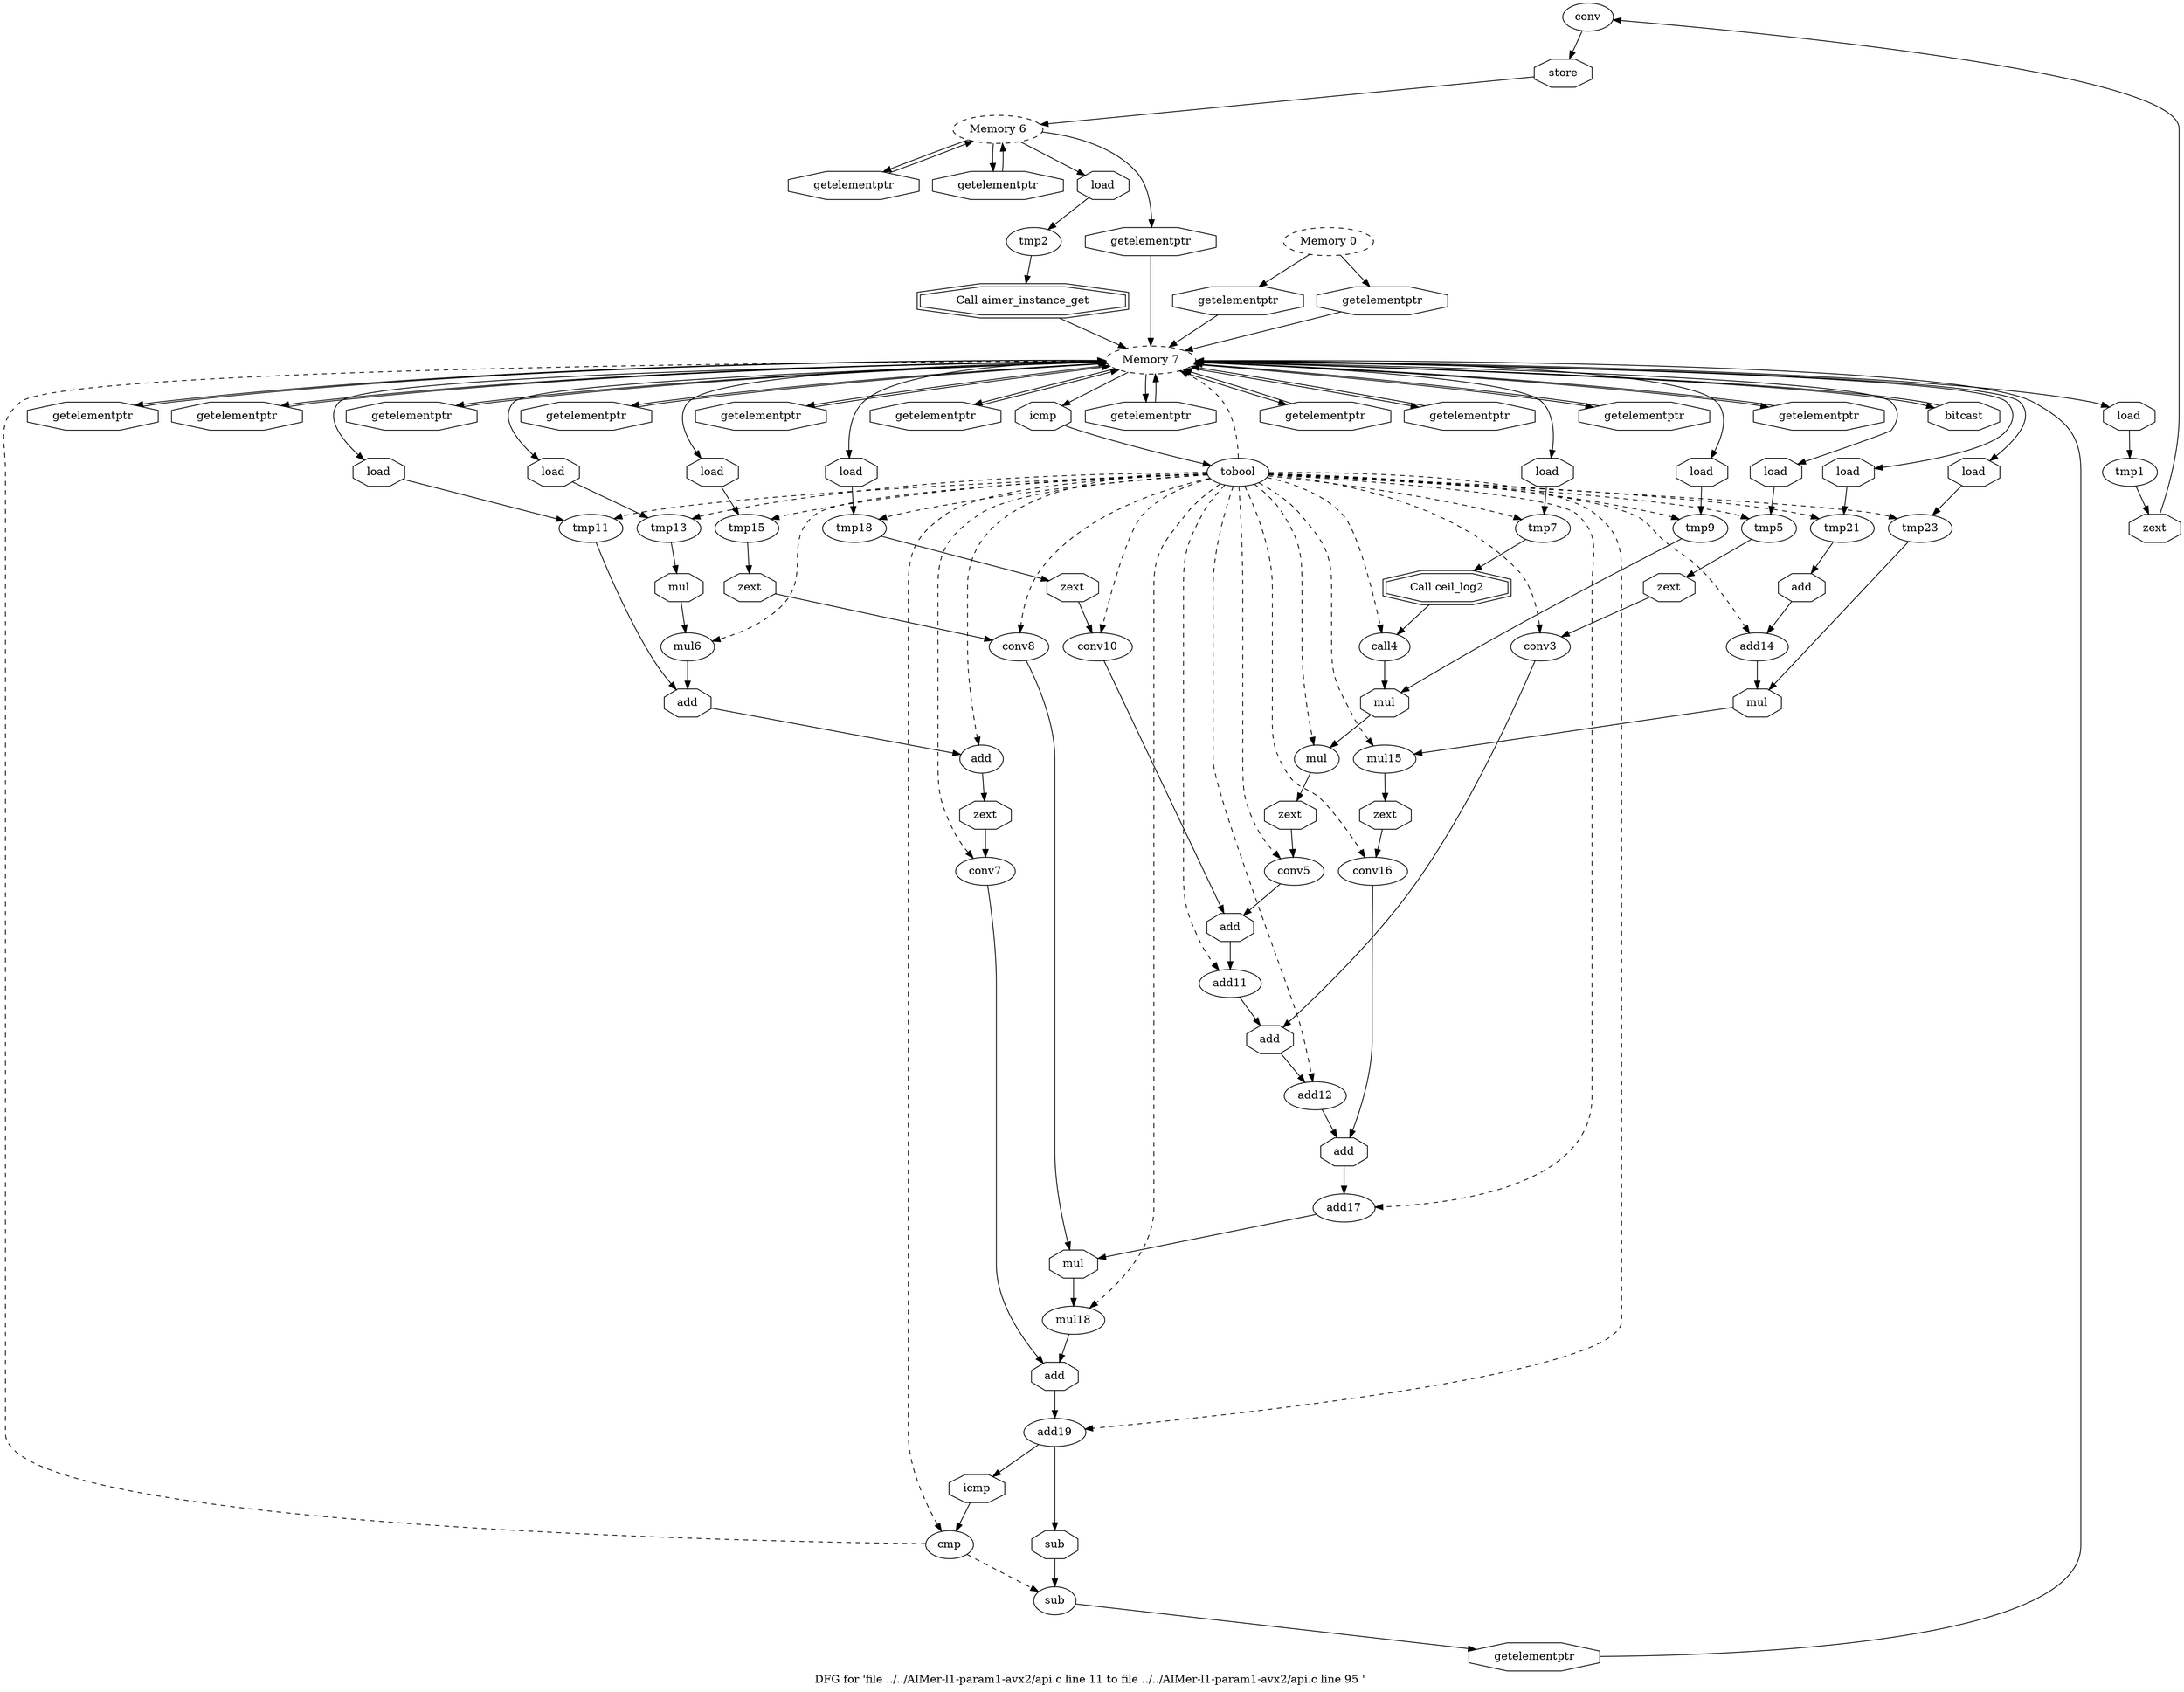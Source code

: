 digraph "DFG for 'file ../../AIMer-l1-param1-avx2/api.c line 11 to file ../../AIMer-l1-param1-avx2/api.c line 95 '  "{
label="DFG for 'file ../../AIMer-l1-param1-avx2/api.c line 11 to file ../../AIMer-l1-param1-avx2/api.c line 95 ' ";
node_578[shape=ellipse,style=solid,label="conv"]
node_581[shape=octagon,style=solid,label="store"]
"node_578"->"node_581"
node_577[shape=octagon,style=solid,label="load"]
node_576[shape=ellipse,style=solid,label="tmp1"]
"node_577"->"node_576"
node_579[shape=octagon,style=solid,label="zext"]
"node_576"->"node_579"
node_575[shape=octagon,style=solid,label="getelementptr"]
node_574[shape=ellipse,style=dashed,label="Memory 7"]
"node_575"->"node_574"
"node_574"->"node_577"
node_587[shape=octagon,style=solid,label="icmp"]
"node_574"->"node_587"
node_588[shape=octagon,style=solid,label="getelementptr"]
"node_574"->"node_588"
node_589[shape=octagon,style=solid,label="getelementptr"]
"node_574"->"node_589"
node_591[shape=octagon,style=solid,label="load"]
"node_574"->"node_591"
node_599[shape=octagon,style=solid,label="getelementptr"]
"node_574"->"node_599"
node_601[shape=octagon,style=solid,label="load"]
"node_574"->"node_601"
node_618[shape=octagon,style=solid,label="getelementptr"]
"node_574"->"node_618"
node_620[shape=octagon,style=solid,label="load"]
"node_574"->"node_620"
node_623[shape=octagon,style=solid,label="getelementptr"]
"node_574"->"node_623"
node_625[shape=octagon,style=solid,label="load"]
"node_574"->"node_625"
node_606[shape=octagon,style=solid,label="getelementptr"]
"node_574"->"node_606"
node_608[shape=octagon,style=solid,label="load"]
"node_574"->"node_608"
node_609[shape=octagon,style=solid,label="getelementptr"]
"node_574"->"node_609"
node_611[shape=octagon,style=solid,label="load"]
"node_574"->"node_611"
node_632[shape=octagon,style=solid,label="getelementptr"]
"node_574"->"node_632"
node_633[shape=octagon,style=solid,label="getelementptr"]
"node_574"->"node_633"
node_635[shape=octagon,style=solid,label="load"]
"node_574"->"node_635"
node_594[shape=octagon,style=solid,label="getelementptr"]
"node_574"->"node_594"
node_596[shape=octagon,style=solid,label="load"]
"node_574"->"node_596"
node_638[shape=octagon,style=solid,label="getelementptr"]
"node_574"->"node_638"
node_640[shape=octagon,style=solid,label="load"]
"node_574"->"node_640"
node_657[shape=octagon,style=solid,label="bitcast"]
"node_574"->"node_657"
node_573[shape=ellipse,style=dashed,label="Memory 6"]
node_584[shape=octagon,style=solid,label="load"]
"node_573"->"node_584"
node_580[shape=octagon,style=solid,label="getelementptr"]
"node_573"->"node_580"
node_582[shape=octagon,style=solid,label="getelementptr"]
"node_573"->"node_582"
node_656[shape=octagon,style=solid,label="getelementptr"]
"node_573"->"node_656"
node_572[shape=ellipse,style=dashed,label="Memory 0"]
"node_572"->"node_575"
node_658[shape=octagon,style=solid,label="getelementptr"]
"node_572"->"node_658"
node_583[shape=ellipse,style=solid,label="tmp2"]
"node_584"->"node_583"
node_585[shape=doubleoctagon,style=solid,label="Call aimer_instance_get"]
"node_585"->"node_574"
node_586[shape=ellipse,style=solid,label="tobool"]
"node_586"->"node_574" [style=dashed]
node_590[shape=ellipse,style=solid,label="tmp5"]
"node_586"->"node_590" [style=dashed]
node_600[shape=ellipse,style=solid,label="tmp9"]
"node_586"->"node_600" [style=dashed]
node_602[shape=ellipse,style=solid,label="mul"]
"node_586"->"node_602" [style=dashed]
node_604[shape=ellipse,style=solid,label="conv5"]
"node_586"->"node_604" [style=dashed]
node_619[shape=ellipse,style=solid,label="tmp15"]
"node_586"->"node_619" [style=dashed]
node_621[shape=ellipse,style=solid,label="conv8"]
"node_586"->"node_621" [style=dashed]
node_624[shape=ellipse,style=solid,label="tmp18"]
"node_586"->"node_624" [style=dashed]
node_626[shape=ellipse,style=solid,label="conv10"]
"node_586"->"node_626" [style=dashed]
node_592[shape=ellipse,style=solid,label="conv3"]
"node_586"->"node_592" [style=dashed]
node_607[shape=ellipse,style=solid,label="tmp11"]
"node_586"->"node_607" [style=dashed]
node_610[shape=ellipse,style=solid,label="tmp13"]
"node_586"->"node_610" [style=dashed]
node_612[shape=ellipse,style=solid,label="mul6"]
"node_586"->"node_612" [style=dashed]
node_614[shape=ellipse,style=solid,label="add"]
"node_586"->"node_614" [style=dashed]
node_616[shape=ellipse,style=solid,label="conv7"]
"node_586"->"node_616" [style=dashed]
node_628[shape=ellipse,style=solid,label="add11"]
"node_586"->"node_628" [style=dashed]
node_630[shape=ellipse,style=solid,label="add12"]
"node_586"->"node_630" [style=dashed]
node_634[shape=ellipse,style=solid,label="tmp21"]
"node_586"->"node_634" [style=dashed]
node_636[shape=ellipse,style=solid,label="add14"]
"node_586"->"node_636" [style=dashed]
node_595[shape=ellipse,style=solid,label="tmp7"]
"node_586"->"node_595" [style=dashed]
node_597[shape=ellipse,style=solid,label="call4"]
"node_586"->"node_597" [style=dashed]
node_639[shape=ellipse,style=solid,label="tmp23"]
"node_586"->"node_639" [style=dashed]
node_641[shape=ellipse,style=solid,label="mul15"]
"node_586"->"node_641" [style=dashed]
node_643[shape=ellipse,style=solid,label="conv16"]
"node_586"->"node_643" [style=dashed]
node_645[shape=ellipse,style=solid,label="add17"]
"node_586"->"node_645" [style=dashed]
node_647[shape=ellipse,style=solid,label="mul18"]
"node_586"->"node_647" [style=dashed]
node_649[shape=ellipse,style=solid,label="add19"]
"node_586"->"node_649" [style=dashed]
node_651[shape=ellipse,style=solid,label="cmp"]
"node_586"->"node_651" [style=dashed]
"node_587"->"node_586"
"node_588"->"node_574"
"node_589"->"node_574"
node_593[shape=octagon,style=solid,label="zext"]
"node_590"->"node_593"
"node_591"->"node_590"
node_598[shape=doubleoctagon,style=solid,label="Call ceil_log2"]
"node_598"->"node_597"
"node_599"->"node_574"
node_603[shape=octagon,style=solid,label="mul"]
"node_600"->"node_603"
"node_601"->"node_600"
node_605[shape=octagon,style=solid,label="zext"]
"node_602"->"node_605"
"node_603"->"node_602"
node_629[shape=octagon,style=solid,label="add"]
"node_604"->"node_629"
node_617[shape=octagon,style=solid,label="zext"]
"node_617"->"node_616"
"node_618"->"node_574"
node_622[shape=octagon,style=solid,label="zext"]
"node_619"->"node_622"
"node_620"->"node_619"
node_648[shape=octagon,style=solid,label="mul"]
"node_621"->"node_648"
"node_622"->"node_621"
"node_623"->"node_574"
node_627[shape=octagon,style=solid,label="zext"]
"node_624"->"node_627"
"node_625"->"node_624"
"node_626"->"node_629"
node_631[shape=octagon,style=solid,label="add"]
"node_592"->"node_631"
"node_593"->"node_592"
"node_605"->"node_604"
"node_606"->"node_574"
node_615[shape=octagon,style=solid,label="add"]
"node_607"->"node_615"
"node_608"->"node_607"
"node_609"->"node_574"
node_613[shape=octagon,style=solid,label="mul"]
"node_610"->"node_613"
"node_611"->"node_610"
"node_612"->"node_615"
"node_613"->"node_612"
"node_614"->"node_617"
"node_615"->"node_614"
node_650[shape=octagon,style=solid,label="add"]
"node_616"->"node_650"
"node_627"->"node_626"
"node_628"->"node_631"
"node_629"->"node_628"
node_646[shape=octagon,style=solid,label="add"]
"node_630"->"node_646"
"node_631"->"node_630"
"node_632"->"node_574"
"node_633"->"node_574"
node_637[shape=octagon,style=solid,label="add"]
"node_634"->"node_637"
"node_635"->"node_634"
node_642[shape=octagon,style=solid,label="mul"]
"node_636"->"node_642"
"node_594"->"node_574"
"node_595"->"node_598"
"node_596"->"node_595"
"node_597"->"node_603"
"node_579"->"node_578"
"node_580"->"node_573"
"node_581"->"node_573"
"node_582"->"node_573"
"node_583"->"node_585"
"node_637"->"node_636"
"node_638"->"node_574"
"node_639"->"node_642"
"node_640"->"node_639"
node_644[shape=octagon,style=solid,label="zext"]
"node_641"->"node_644"
"node_642"->"node_641"
"node_643"->"node_646"
"node_644"->"node_643"
"node_645"->"node_648"
"node_646"->"node_645"
"node_647"->"node_650"
"node_648"->"node_647"
node_652[shape=octagon,style=solid,label="icmp"]
"node_649"->"node_652"
node_654[shape=octagon,style=solid,label="sub"]
"node_649"->"node_654"
"node_650"->"node_649"
"node_651"->"node_574" [style=dashed]
node_653[shape=ellipse,style=solid,label="sub"]
"node_651"->"node_653" [style=dashed]
"node_652"->"node_651"
node_655[shape=octagon,style=solid,label="getelementptr"]
"node_653"->"node_655"
"node_654"->"node_653"
"node_655"->"node_574"
"node_656"->"node_574"
"node_657"->"node_574"
"node_658"->"node_574"
}

